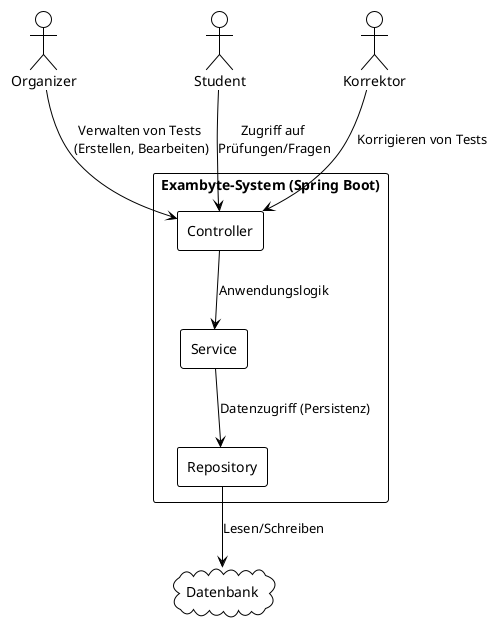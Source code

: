 @startuml
!theme plain

actor Organizer as Organizer
actor Student as Student
actor Korrektor as Korrektor

rectangle "Exambyte-System (Spring Boot)" {
  rectangle "Controller" as Controllers
  rectangle "Service" as Services
  rectangle "Repository" as Repositories
}

Organizer --> Controllers : Verwalten von Tests \n(Erstellen, Bearbeiten)
Student --> Controllers : Zugriff auf \nPrüfungen/Fragen
Korrektor --> Controllers : Korrigieren von Tests

Controllers --> Services : Anwendungslogik
Services --> Repositories : Datenzugriff (Persistenz)

cloud "Datenbank" as DB
Repositories --> DB : Lesen/Schreiben

@enduml